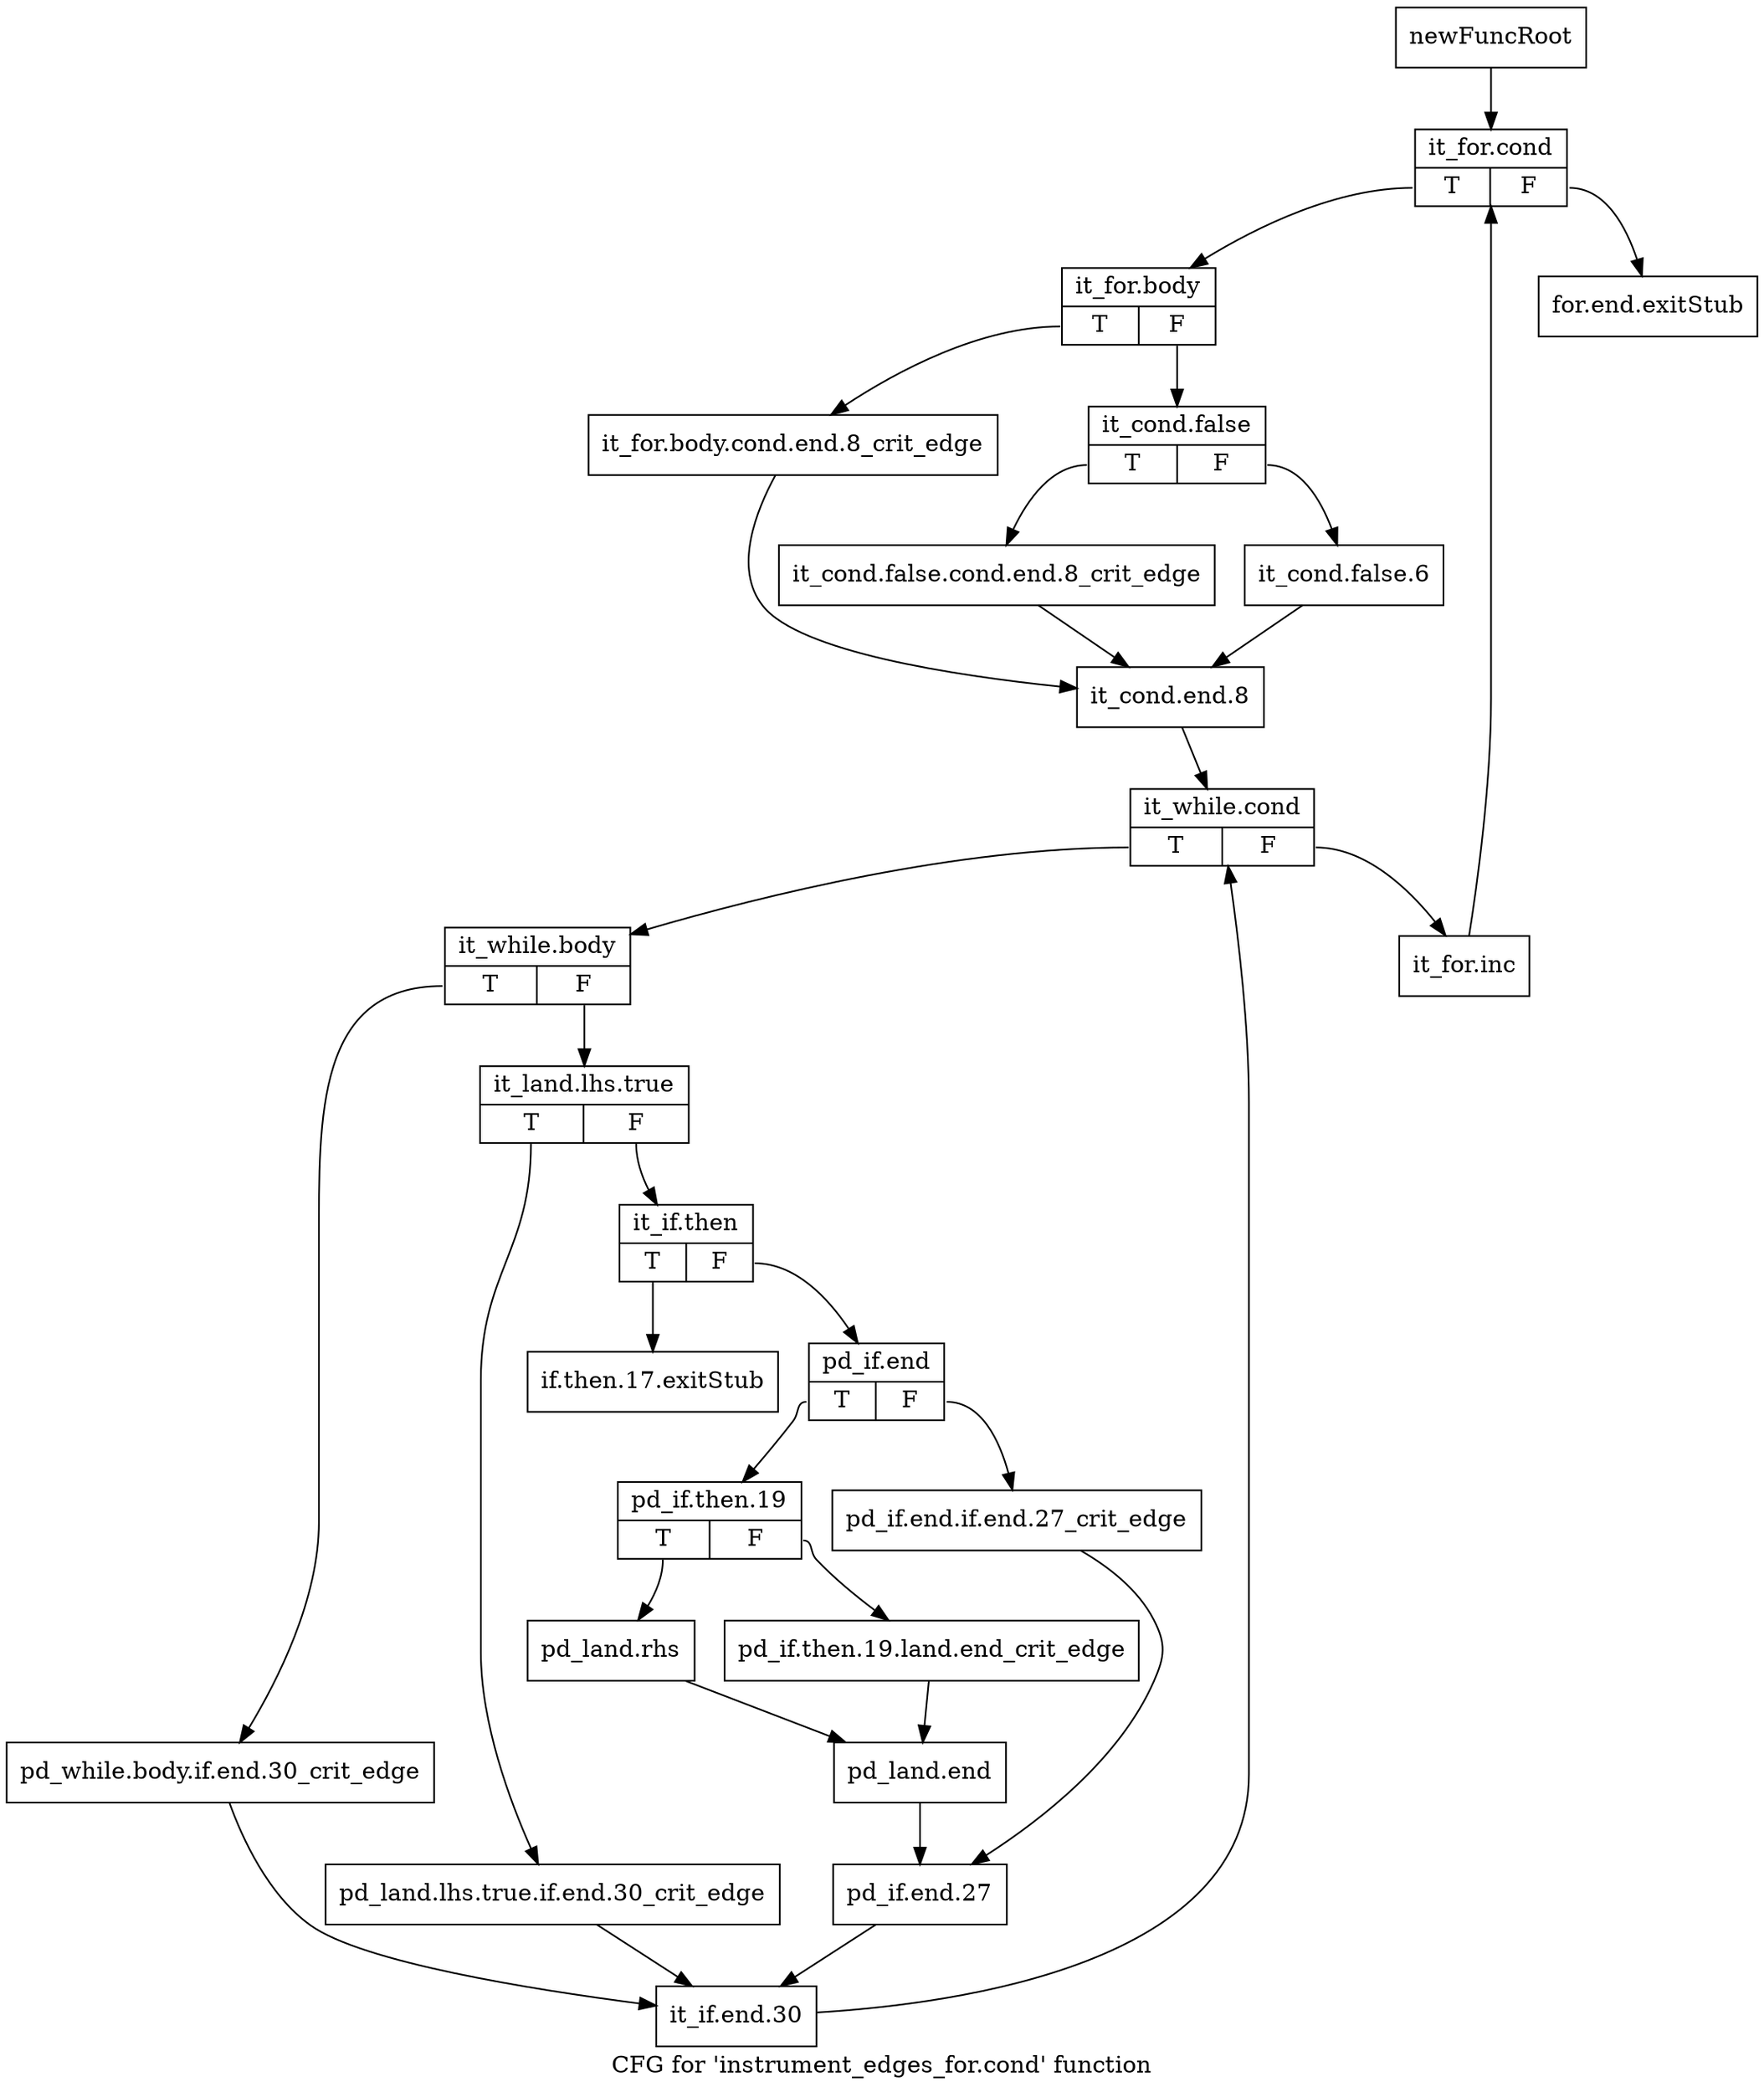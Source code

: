 digraph "CFG for 'instrument_edges_for.cond' function" {
	label="CFG for 'instrument_edges_for.cond' function";

	Node0xb7c92d0 [shape=record,label="{newFuncRoot}"];
	Node0xb7c92d0 -> Node0xb7c9b70;
	Node0xb7b3740 [shape=record,label="{for.end.exitStub}"];
	Node0xb7c9b20 [shape=record,label="{if.then.17.exitStub}"];
	Node0xb7c9b70 [shape=record,label="{it_for.cond|{<s0>T|<s1>F}}"];
	Node0xb7c9b70:s0 -> Node0xb7c9bc0;
	Node0xb7c9b70:s1 -> Node0xb7b3740;
	Node0xb7c9bc0 [shape=record,label="{it_for.body|{<s0>T|<s1>F}}"];
	Node0xb7c9bc0:s0 -> Node0xb7c9d00;
	Node0xb7c9bc0:s1 -> Node0xb7c9c10;
	Node0xb7c9c10 [shape=record,label="{it_cond.false|{<s0>T|<s1>F}}"];
	Node0xb7c9c10:s0 -> Node0xb7c9cb0;
	Node0xb7c9c10:s1 -> Node0xb7c9c60;
	Node0xb7c9c60 [shape=record,label="{it_cond.false.6}"];
	Node0xb7c9c60 -> Node0xb7c9d50;
	Node0xb7c9cb0 [shape=record,label="{it_cond.false.cond.end.8_crit_edge}"];
	Node0xb7c9cb0 -> Node0xb7c9d50;
	Node0xb7c9d00 [shape=record,label="{it_for.body.cond.end.8_crit_edge}"];
	Node0xb7c9d00 -> Node0xb7c9d50;
	Node0xb7c9d50 [shape=record,label="{it_cond.end.8}"];
	Node0xb7c9d50 -> Node0xb7c9da0;
	Node0xb7c9da0 [shape=record,label="{it_while.cond|{<s0>T|<s1>F}}"];
	Node0xb7c9da0:s0 -> Node0xb7c9e40;
	Node0xb7c9da0:s1 -> Node0xb7c9df0;
	Node0xb7c9df0 [shape=record,label="{it_for.inc}"];
	Node0xb7c9df0 -> Node0xb7c9b70;
	Node0xb7c9e40 [shape=record,label="{it_while.body|{<s0>T|<s1>F}}"];
	Node0xb7c9e40:s0 -> Node0xb7ca1b0;
	Node0xb7c9e40:s1 -> Node0xb7c9e90;
	Node0xb7c9e90 [shape=record,label="{it_land.lhs.true|{<s0>T|<s1>F}}"];
	Node0xb7c9e90:s0 -> Node0xb7ca160;
	Node0xb7c9e90:s1 -> Node0xb7c9ee0;
	Node0xb7c9ee0 [shape=record,label="{it_if.then|{<s0>T|<s1>F}}"];
	Node0xb7c9ee0:s0 -> Node0xb7c9b20;
	Node0xb7c9ee0:s1 -> Node0xb7c9f30;
	Node0xb7c9f30 [shape=record,label="{pd_if.end|{<s0>T|<s1>F}}"];
	Node0xb7c9f30:s0 -> Node0xb7c9fd0;
	Node0xb7c9f30:s1 -> Node0xb7c9f80;
	Node0xb7c9f80 [shape=record,label="{pd_if.end.if.end.27_crit_edge}"];
	Node0xb7c9f80 -> Node0xb7ca110;
	Node0xb7c9fd0 [shape=record,label="{pd_if.then.19|{<s0>T|<s1>F}}"];
	Node0xb7c9fd0:s0 -> Node0xb7ca070;
	Node0xb7c9fd0:s1 -> Node0xb7ca020;
	Node0xb7ca020 [shape=record,label="{pd_if.then.19.land.end_crit_edge}"];
	Node0xb7ca020 -> Node0xb7ca0c0;
	Node0xb7ca070 [shape=record,label="{pd_land.rhs}"];
	Node0xb7ca070 -> Node0xb7ca0c0;
	Node0xb7ca0c0 [shape=record,label="{pd_land.end}"];
	Node0xb7ca0c0 -> Node0xb7ca110;
	Node0xb7ca110 [shape=record,label="{pd_if.end.27}"];
	Node0xb7ca110 -> Node0xb7ca200;
	Node0xb7ca160 [shape=record,label="{pd_land.lhs.true.if.end.30_crit_edge}"];
	Node0xb7ca160 -> Node0xb7ca200;
	Node0xb7ca1b0 [shape=record,label="{pd_while.body.if.end.30_crit_edge}"];
	Node0xb7ca1b0 -> Node0xb7ca200;
	Node0xb7ca200 [shape=record,label="{it_if.end.30}"];
	Node0xb7ca200 -> Node0xb7c9da0;
}
